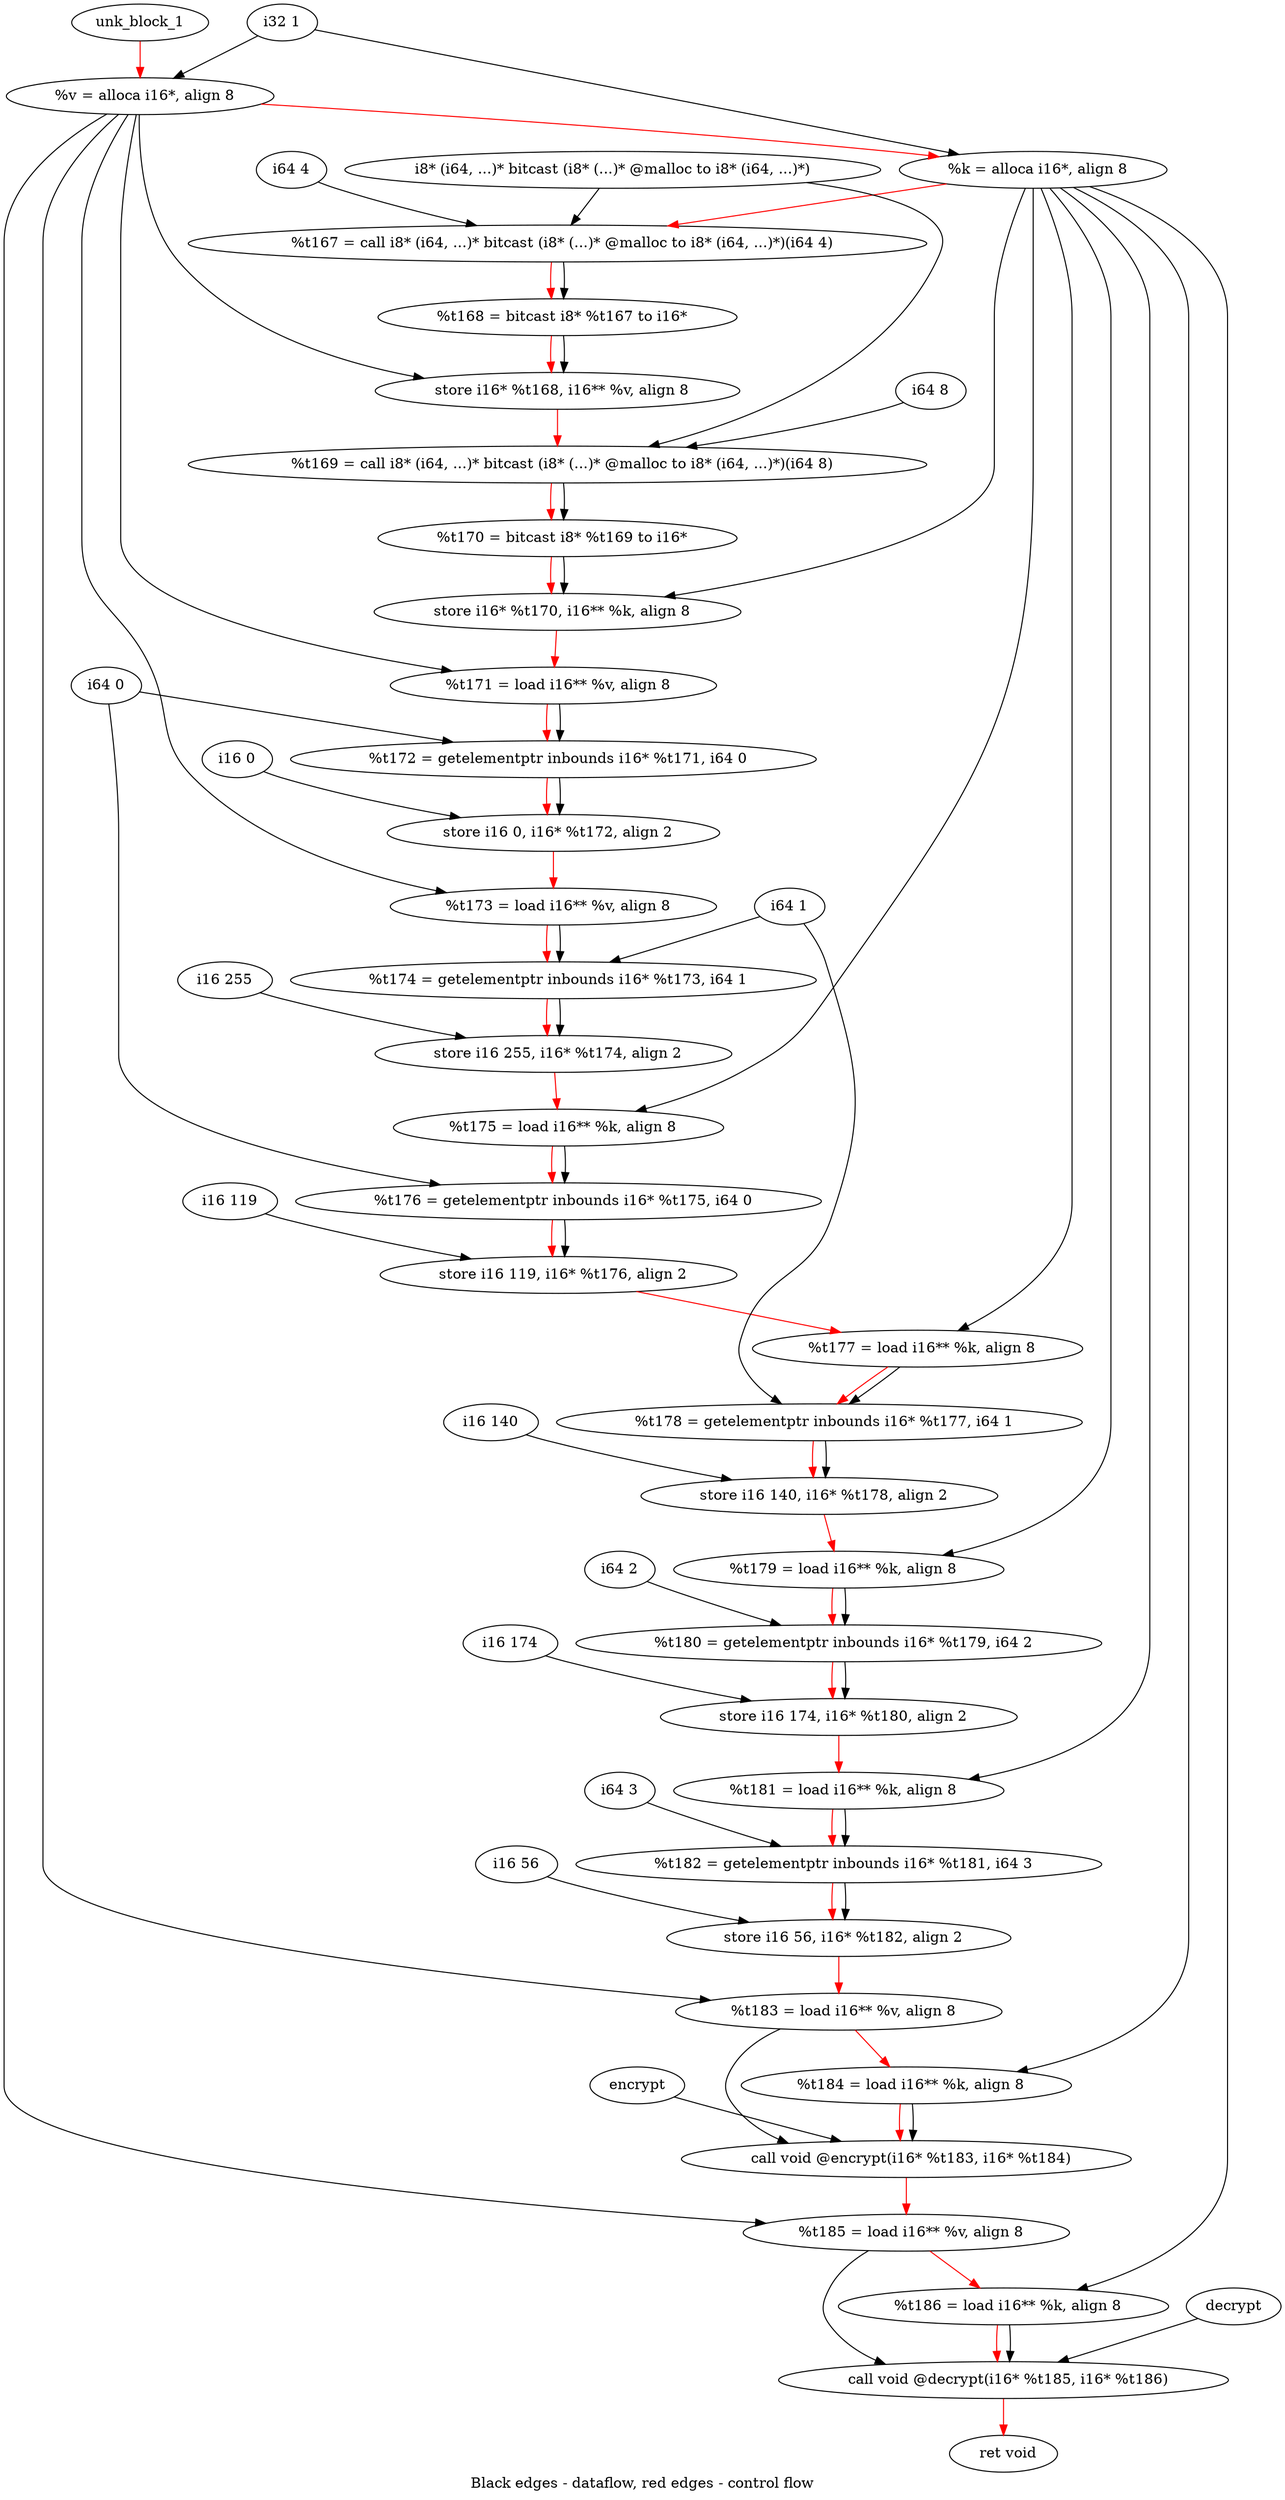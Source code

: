 digraph G {
compound=true
label="Black edges - dataflow, red edges - control flow"
"v" [label="  %v = alloca i16*, align 8"]
"k" [label="  %k = alloca i16*, align 8"]
"t167" [label="  %t167 = call i8* (i64, ...)* bitcast (i8* (...)* @malloc to i8* (i64, ...)*)(i64 4)"]
"t168" [label="  %t168 = bitcast i8* %t167 to i16*"]
"_1" [label="  store i16* %t168, i16** %v, align 8"]
"t169" [label="  %t169 = call i8* (i64, ...)* bitcast (i8* (...)* @malloc to i8* (i64, ...)*)(i64 8)"]
"t170" [label="  %t170 = bitcast i8* %t169 to i16*"]
"_2" [label="  store i16* %t170, i16** %k, align 8"]
"t171" [label="  %t171 = load i16** %v, align 8"]
"t172" [label="  %t172 = getelementptr inbounds i16* %t171, i64 0"]
"_3" [label="  store i16 0, i16* %t172, align 2"]
"t173" [label="  %t173 = load i16** %v, align 8"]
"t174" [label="  %t174 = getelementptr inbounds i16* %t173, i64 1"]
"_4" [label="  store i16 255, i16* %t174, align 2"]
"t175" [label="  %t175 = load i16** %k, align 8"]
"t176" [label="  %t176 = getelementptr inbounds i16* %t175, i64 0"]
"_5" [label="  store i16 119, i16* %t176, align 2"]
"t177" [label="  %t177 = load i16** %k, align 8"]
"t178" [label="  %t178 = getelementptr inbounds i16* %t177, i64 1"]
"_6" [label="  store i16 140, i16* %t178, align 2"]
"t179" [label="  %t179 = load i16** %k, align 8"]
"t180" [label="  %t180 = getelementptr inbounds i16* %t179, i64 2"]
"_7" [label="  store i16 174, i16* %t180, align 2"]
"t181" [label="  %t181 = load i16** %k, align 8"]
"t182" [label="  %t182 = getelementptr inbounds i16* %t181, i64 3"]
"_8" [label="  store i16 56, i16* %t182, align 2"]
"t183" [label="  %t183 = load i16** %v, align 8"]
"t184" [label="  %t184 = load i16** %k, align 8"]
"_9" [label="  call void @encrypt(i16* %t183, i16* %t184)"]
"t185" [label="  %t185 = load i16** %v, align 8"]
"t186" [label="  %t186 = load i16** %k, align 8"]
"_10" [label="  call void @decrypt(i16* %t185, i16* %t186)"]
"_11" [label="  ret void"]
"unk_block_1" -> "v"[color=red]
"i32 1" -> "v"
"v" -> "k"[color=red weight=2]
"i32 1" -> "k"
"k" -> "t167"[color=red weight=2]
"i64 4" -> "t167"
"i8* (i64, ...)* bitcast (i8* (...)* @malloc to i8* (i64, ...)*)" -> "t167"
"t167" -> "t168"[color=red weight=2]
"t167" -> "t168"
"t168" -> "_1"[color=red weight=2]
"t168" -> "_1"
"v" -> "_1"
"_1" -> "t169"[color=red weight=2]
"i64 8" -> "t169"
"i8* (i64, ...)* bitcast (i8* (...)* @malloc to i8* (i64, ...)*)" -> "t169"
"t169" -> "t170"[color=red weight=2]
"t169" -> "t170"
"t170" -> "_2"[color=red weight=2]
"t170" -> "_2"
"k" -> "_2"
"_2" -> "t171"[color=red weight=2]
"v" -> "t171"
"t171" -> "t172"[color=red weight=2]
"t171" -> "t172"
"i64 0" -> "t172"
"t172" -> "_3"[color=red weight=2]
"i16 0" -> "_3"
"t172" -> "_3"
"_3" -> "t173"[color=red weight=2]
"v" -> "t173"
"t173" -> "t174"[color=red weight=2]
"t173" -> "t174"
"i64 1" -> "t174"
"t174" -> "_4"[color=red weight=2]
"i16 255" -> "_4"
"t174" -> "_4"
"_4" -> "t175"[color=red weight=2]
"k" -> "t175"
"t175" -> "t176"[color=red weight=2]
"t175" -> "t176"
"i64 0" -> "t176"
"t176" -> "_5"[color=red weight=2]
"i16 119" -> "_5"
"t176" -> "_5"
"_5" -> "t177"[color=red weight=2]
"k" -> "t177"
"t177" -> "t178"[color=red weight=2]
"t177" -> "t178"
"i64 1" -> "t178"
"t178" -> "_6"[color=red weight=2]
"i16 140" -> "_6"
"t178" -> "_6"
"_6" -> "t179"[color=red weight=2]
"k" -> "t179"
"t179" -> "t180"[color=red weight=2]
"t179" -> "t180"
"i64 2" -> "t180"
"t180" -> "_7"[color=red weight=2]
"i16 174" -> "_7"
"t180" -> "_7"
"_7" -> "t181"[color=red weight=2]
"k" -> "t181"
"t181" -> "t182"[color=red weight=2]
"t181" -> "t182"
"i64 3" -> "t182"
"t182" -> "_8"[color=red weight=2]
"i16 56" -> "_8"
"t182" -> "_8"
"_8" -> "t183"[color=red weight=2]
"v" -> "t183"
"t183" -> "t184"[color=red weight=2]
"k" -> "t184"
"t184" -> "_9"[color=red weight=2]
"t183" -> "_9"
"t184" -> "_9"
"encrypt" -> "_9"
"_9" -> "t185"[color=red weight=2]
"v" -> "t185"
"t185" -> "t186"[color=red weight=2]
"k" -> "t186"
"t186" -> "_10"[color=red weight=2]
"t185" -> "_10"
"t186" -> "_10"
"decrypt" -> "_10"
"_10" -> "_11"[color=red weight=2]

}

